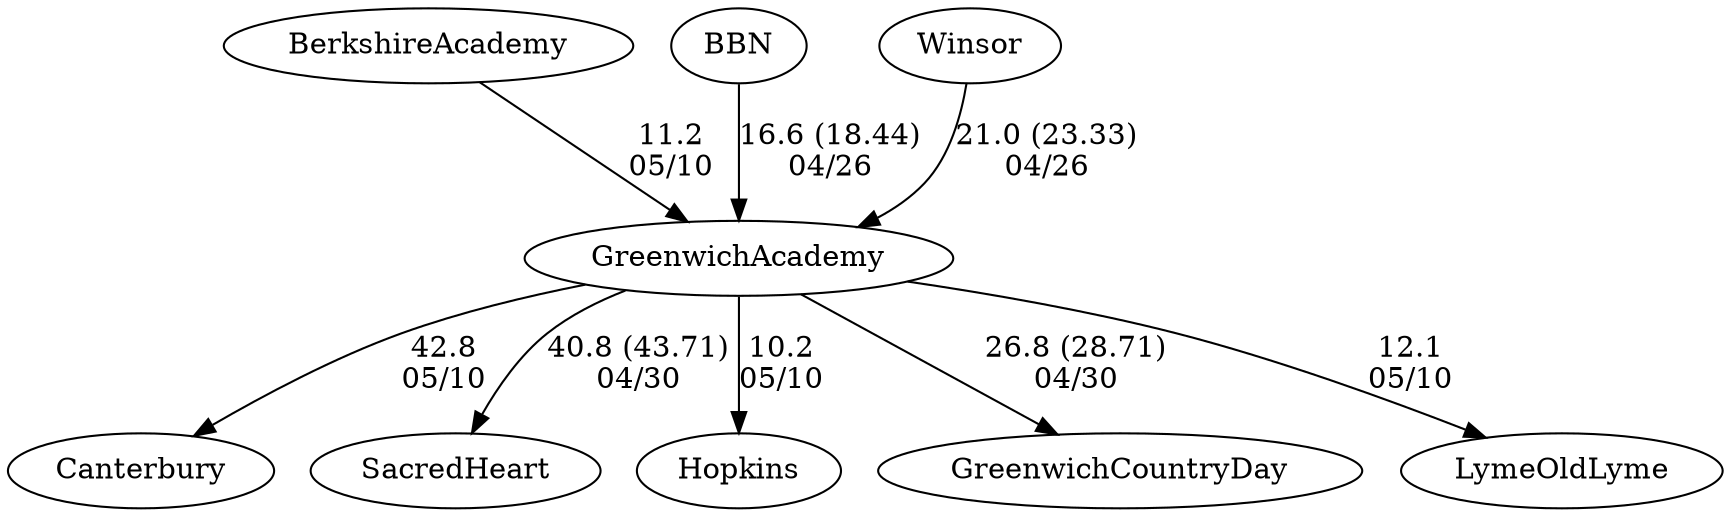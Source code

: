 digraph girls1foursGreenwichAcademy {GreenwichAcademy [URL="girls1foursGreenwichAcademy.html"];BerkshireAcademy [URL="girls1foursBerkshireAcademy.html"];Canterbury [URL="girls1foursCanterbury.html"];SacredHeart [URL="girls1foursSacredHeart.html"];BBN [URL="girls1foursBBN.html"];Hopkins [URL="girls1foursHopkins.html"];GreenwichCountryDay [URL="girls1foursGreenwichCountryDay.html"];Winsor [URL="girls1foursWinsor.html"];LymeOldLyme [URL="girls1foursLymeOldLyme.html"];BerkshireAcademy -> GreenwichAcademy[label="11.2
05/10", weight="89", tooltip="NEIRA,Berkshire v. Canterbury, Greenwich Academy, Hopkins, Lyme-Old Lyme			
Distance: 1500 M Conditions: 10-15 mph headwind throughout racing; strongest in middle 750 with consistent chop and whitecaps; calmer in final 400M. Comments: G3: Hopkins paused prior to the finish line then resumed and rowed across. 
G4: Berkshire and Greenwich each hotseated rowers from G3; 
G5: all novice boats
B5: all novice boats
None", URL="https://www.row2k.com/results/resultspage.cfm?UID=191C2D2320D794EC0A5D0402CEB56984&cat=5", random="random"]; 
GreenwichAcademy -> Hopkins[label="10.2
05/10", weight="90", tooltip="NEIRA,Berkshire v. Canterbury, Greenwich Academy, Hopkins, Lyme-Old Lyme			
Distance: 1500 M Conditions: 10-15 mph headwind throughout racing; strongest in middle 750 with consistent chop and whitecaps; calmer in final 400M. Comments: G3: Hopkins paused prior to the finish line then resumed and rowed across. 
G4: Berkshire and Greenwich each hotseated rowers from G3; 
G5: all novice boats
B5: all novice boats
None", URL="https://www.row2k.com/results/resultspage.cfm?UID=191C2D2320D794EC0A5D0402CEB56984&cat=5", random="random"]; 
GreenwichAcademy -> LymeOldLyme[label="12.1
05/10", weight="88", tooltip="NEIRA,Berkshire v. Canterbury, Greenwich Academy, Hopkins, Lyme-Old Lyme			
Distance: 1500 M Conditions: 10-15 mph headwind throughout racing; strongest in middle 750 with consistent chop and whitecaps; calmer in final 400M. Comments: G3: Hopkins paused prior to the finish line then resumed and rowed across. 
G4: Berkshire and Greenwich each hotseated rowers from G3; 
G5: all novice boats
B5: all novice boats
None", URL="https://www.row2k.com/results/resultspage.cfm?UID=191C2D2320D794EC0A5D0402CEB56984&cat=5", random="random"]; 
GreenwichAcademy -> Canterbury[label="42.8
05/10", weight="58", tooltip="NEIRA,Berkshire v. Canterbury, Greenwich Academy, Hopkins, Lyme-Old Lyme			
Distance: 1500 M Conditions: 10-15 mph headwind throughout racing; strongest in middle 750 with consistent chop and whitecaps; calmer in final 400M. Comments: G3: Hopkins paused prior to the finish line then resumed and rowed across. 
G4: Berkshire and Greenwich each hotseated rowers from G3; 
G5: all novice boats
B5: all novice boats
None", URL="https://www.row2k.com/results/resultspage.cfm?UID=191C2D2320D794EC0A5D0402CEB56984&cat=5", random="random"]; 
Winsor -> GreenwichAcademy[label="21.0 (23.33)
04/26", weight="79", tooltip="NEIRA Girls Fours, BB&N, Winsor, Greenwich Academy			
Distance: 1350 M Conditions: Rain, heavy at times, consistant head wind, sloppy conditions in the last 300M Comments: In the 6V race BB&N Boat A's oar popped out of the oar lock multi times, forcing Winsor to alter course close to a bridge.
In the 1 V race Winsor left thier lane, and into BB&Ns lane in the last 250.
Thanks to Winsor and GA for the racing and GA making the trip to Boston.
None", URL="https://www.row2k.com/results/resultspage.cfm?UID=AF21FB49C1A5BFE18B2AC227D72047A7&cat=1", random="random"]; 
BBN -> GreenwichAcademy[label="16.6 (18.44)
04/26", weight="84", tooltip="NEIRA Girls Fours, BB&N, Winsor, Greenwich Academy			
Distance: 1350 M Conditions: Rain, heavy at times, consistant head wind, sloppy conditions in the last 300M Comments: In the 6V race BB&N Boat A's oar popped out of the oar lock multi times, forcing Winsor to alter course close to a bridge.
In the 1 V race Winsor left thier lane, and into BB&Ns lane in the last 250.
Thanks to Winsor and GA for the racing and GA making the trip to Boston.
None", URL="https://www.row2k.com/results/resultspage.cfm?UID=AF21FB49C1A5BFE18B2AC227D72047A7&cat=1", random="random"]; 
GreenwichAcademy -> GreenwichCountryDay[label="26.8 (28.71)
04/30", weight="74", tooltip="NEIRA Girls Fours,Greenwich Academy, Sacred Heart, Greenwich Country Day			
Distance: 1400m Conditions: Race order: 2V, 3V, 1V.
2V race rowed into approximately 12 mph cross headwind. Due to the wind, alignment took a little longer, and pushed the race to about 1420m.
3V saw an increase in winds and a pronounced shift to a truer crosswind in the last 400m.
1V had the balmiest conditions, with a weaker cross head.
Water for all races was relatively flat, with the 1V seeing the best water. All racing was against the tide. Comments: GA and SH fielded three varsity boats; GCDS fielded a 1V and 2V and entered a novice boys boat into the 3V as an exhibition event.
Thanks to SH and GCDS for coming out to race.
None", URL="https://www.row2k.com/results/resultspage.cfm?UID=7F031922B617DDED37366A28DFAE8830&cat=1", random="random"]; 
GreenwichAcademy -> SacredHeart[label="40.8 (43.71)
04/30", weight="60", tooltip="NEIRA Girls Fours,Greenwich Academy, Sacred Heart, Greenwich Country Day			
Distance: 1400m Conditions: Race order: 2V, 3V, 1V.
2V race rowed into approximately 12 mph cross headwind. Due to the wind, alignment took a little longer, and pushed the race to about 1420m.
3V saw an increase in winds and a pronounced shift to a truer crosswind in the last 400m.
1V had the balmiest conditions, with a weaker cross head.
Water for all races was relatively flat, with the 1V seeing the best water. All racing was against the tide. Comments: GA and SH fielded three varsity boats; GCDS fielded a 1V and 2V and entered a novice boys boat into the 3V as an exhibition event.
Thanks to SH and GCDS for coming out to race.
None", URL="https://www.row2k.com/results/resultspage.cfm?UID=7F031922B617DDED37366A28DFAE8830&cat=1", random="random"]}